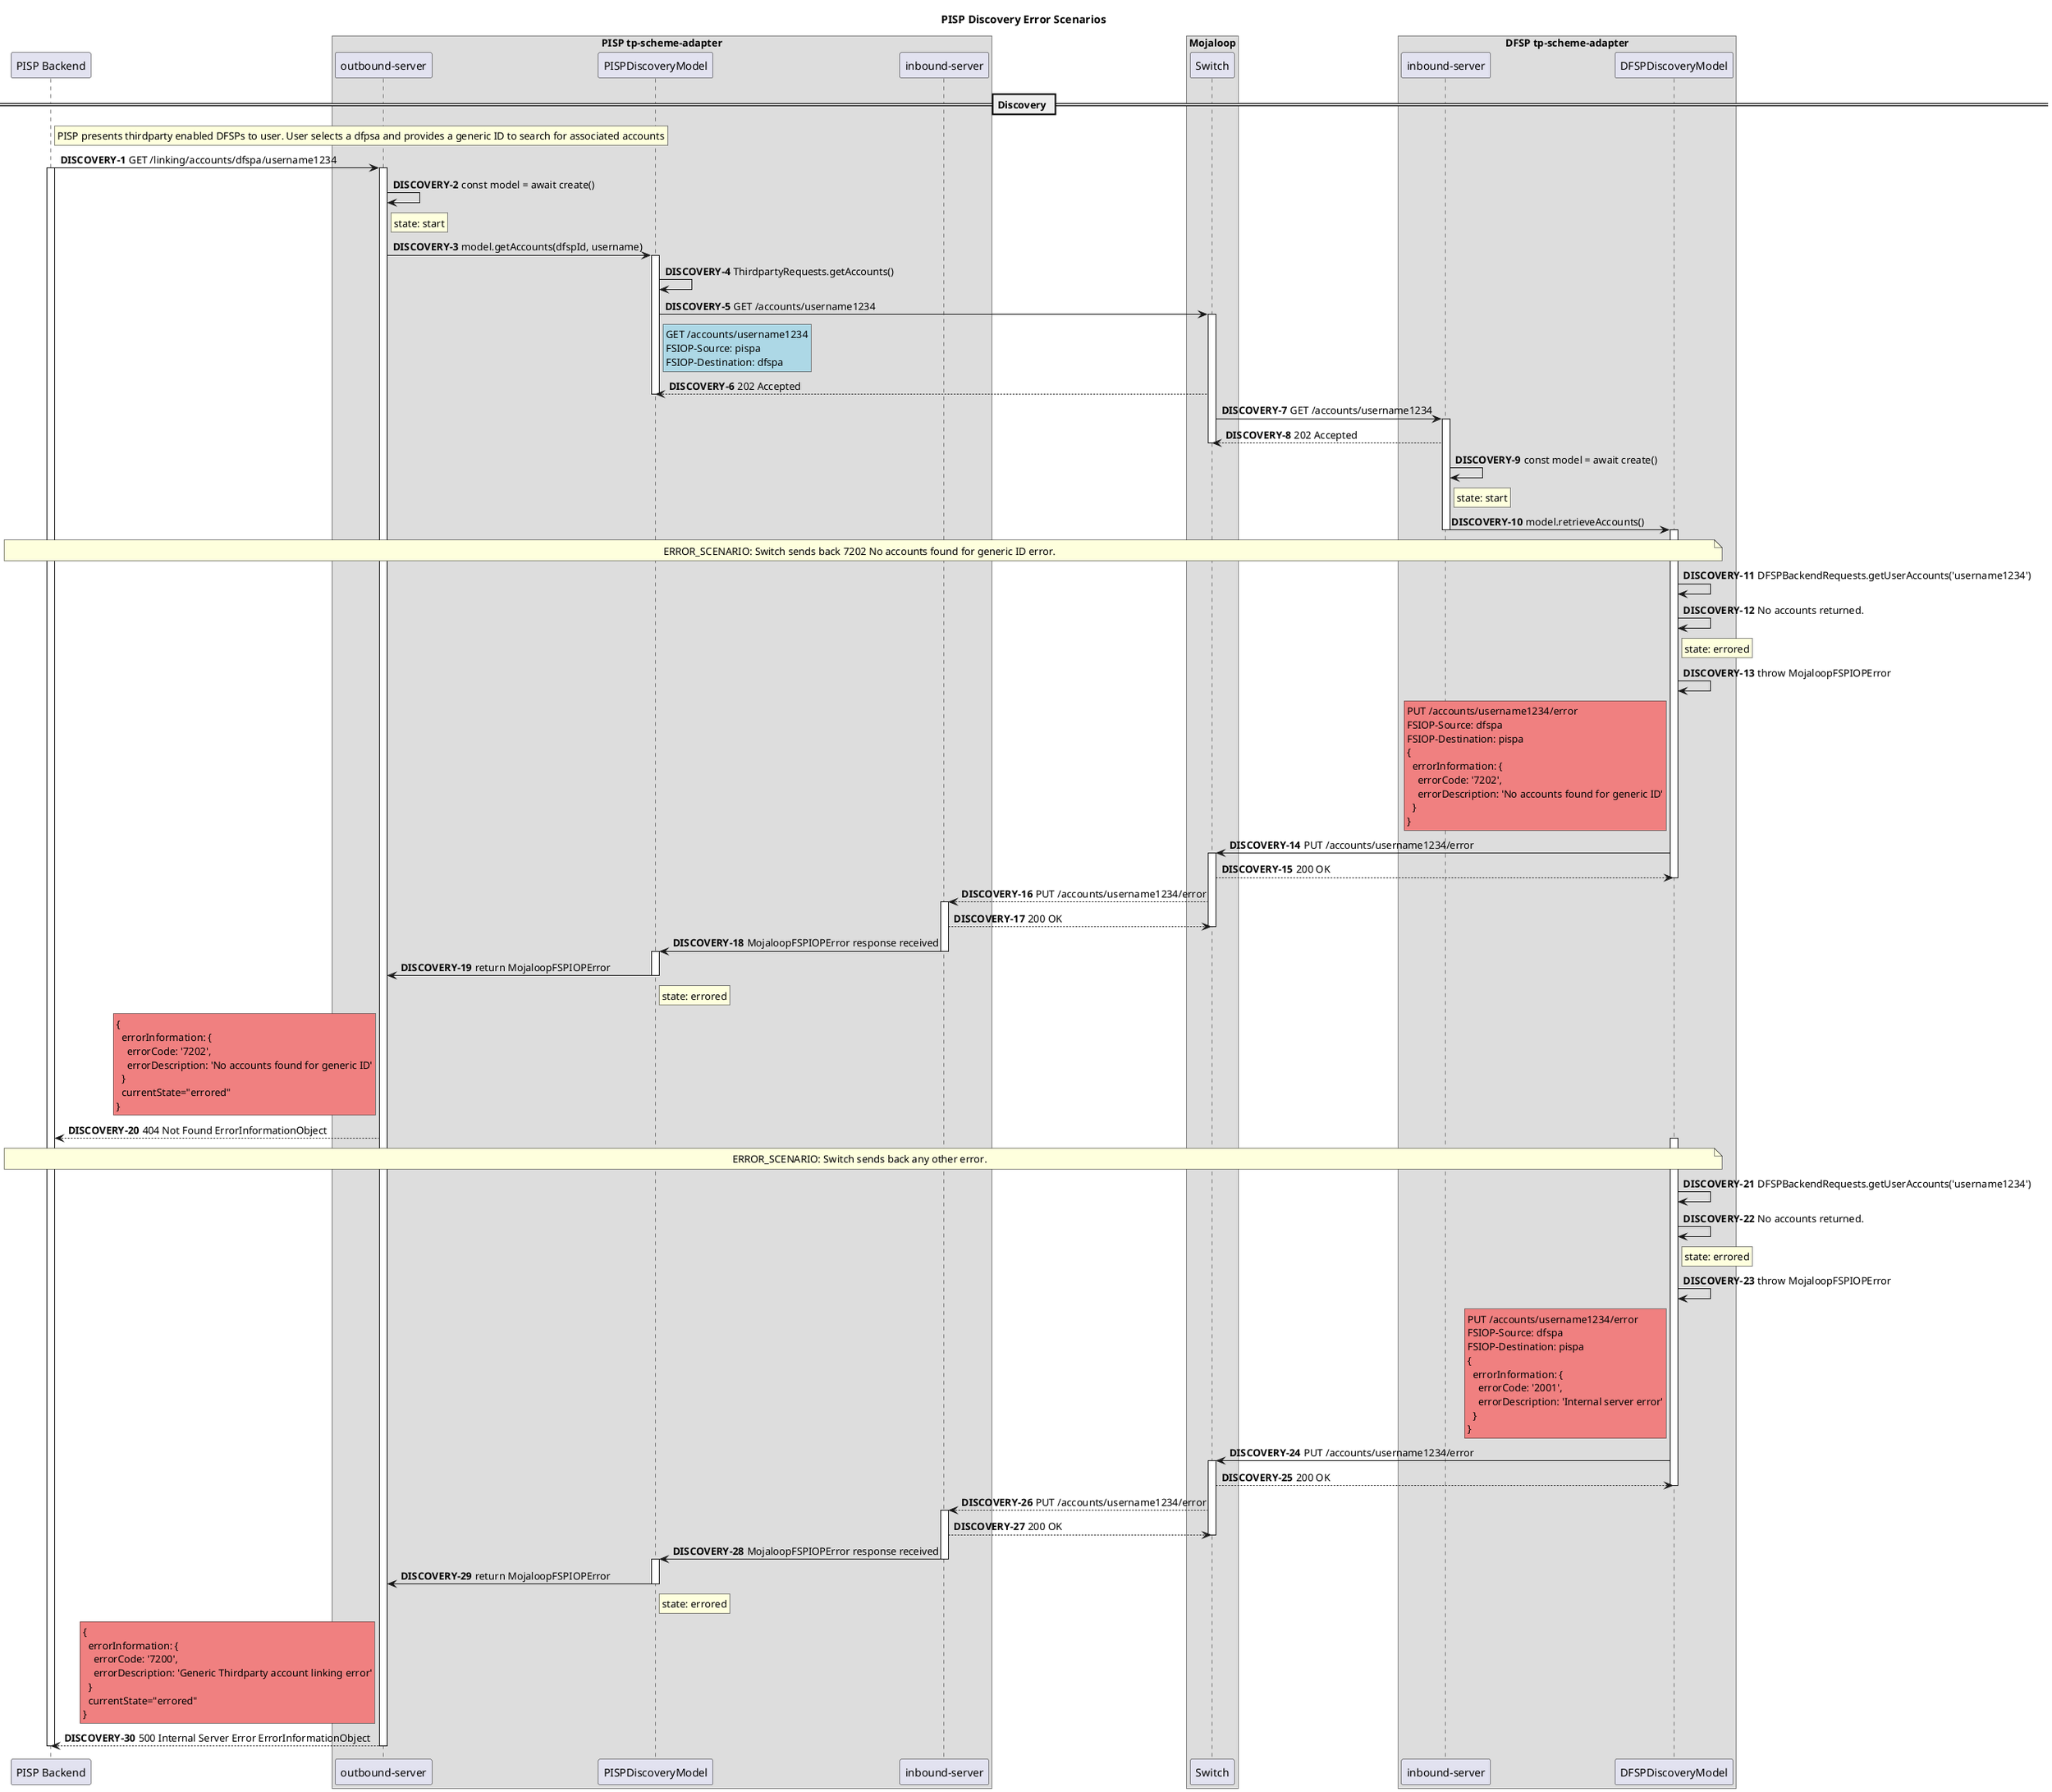 @startuml

title PISP Discovery Error Scenarios

participant "PISP Backend" as PISP
box "PISP tp-scheme-adapter"
  participant "outbound-server" as PISP_TP_OUT
  participant "PISPDiscoveryModel" as PISP_DM
  participant "inbound-server" as PISP_TP_IN
end box
box "Mojaloop"
    participant Switch
end box
box "DFSP tp-scheme-adapter"
  participant "inbound-server" as DFSP_TP_IN
  participant "DFSPDiscoveryModel" as DFSP_DM
end box

== Discovery ==
autonumber 1 "<b>DISCOVERY-#</b>"
rnote right of PISP
PISP presents thirdparty enabled DFSPs to user. User selects a dfpsa and provides a generic ID to search for associated accounts
end note
PISP -> PISP_TP_OUT: GET /linking/accounts/dfspa/username1234

activate PISP
activate PISP_TP_OUT

PISP_TP_OUT -> PISP_TP_OUT: const model = await create()
rnote right of PISP_TP_OUT: state: start
PISP_TP_OUT -> PISP_DM: model.getAccounts(dfspId, username)

activate PISP_DM


PISP_DM -> PISP_DM: ThirdpartyRequests.getAccounts()
PISP_DM -> Switch: GET /accounts/username1234
rnote right of PISP_DM #LightBlue
GET /accounts/username1234
FSIOP-Source: pispa
FSIOP-Destination: dfspa
end note

activate Switch
Switch --> PISP_DM: 202 Accepted
deactivate PISP_DM

Switch -> DFSP_TP_IN: GET /accounts/username1234
activate DFSP_TP_IN
DFSP_TP_IN --> Switch: 202 Accepted
deactivate Switch

DFSP_TP_IN -> DFSP_TP_IN: const model = await create()
rnote right of DFSP_TP_IN: state: start
DFSP_TP_IN -> DFSP_DM: model.retrieveAccounts()
deactivate DFSP_TP_IN

note over PISP, DFSP_DM
  ERROR_SCENARIO: Switch sends back 7202 No accounts found for generic ID error.
end note

activate DFSP_DM
DFSP_DM -> DFSP_DM: DFSPBackendRequests.getUserAccounts('username1234')
DFSP_DM -> DFSP_DM: No accounts returned.
rnote right of DFSP_DM: state: errored
DFSP_DM -> DFSP_DM: throw MojaloopFSPIOPError

rnote left of DFSP_DM #LightCoral
PUT /accounts/username1234/error
FSIOP-Source: dfspa
FSIOP-Destination: pispa
{
  errorInformation: {
    errorCode: '7202',
    errorDescription: 'No accounts found for generic ID'
  }
}
end note

DFSP_DM -> Switch: PUT /accounts/username1234/error
activate Switch
Switch --> DFSP_DM: 200 OK
deactivate DFSP_DM

Switch --> PISP_TP_IN: PUT /accounts/username1234/error
activate PISP_TP_IN
PISP_TP_IN --> Switch: 200 OK
deactivate Switch

PISP_TP_IN -> PISP_DM: MojaloopFSPIOPError response received
deactivate PISP_TP_IN
activate PISP_DM
PISP_DM -> PISP_TP_OUT: return MojaloopFSPIOPError
rnote right of PISP_DM: state: errored
deactivate PISP_DM
rnote left of PISP_TP_OUT #LightCoral
{
  errorInformation: {
    errorCode: '7202',
    errorDescription: 'No accounts found for generic ID'
  }
  currentState="errored"
}
end note
PISP_TP_OUT --> PISP: 404 Not Found ErrorInformationObject

note over PISP, DFSP_DM
  ERROR_SCENARIO: Switch sends back any other error.
end note

activate DFSP_DM
DFSP_DM -> DFSP_DM: DFSPBackendRequests.getUserAccounts('username1234')
DFSP_DM -> DFSP_DM: No accounts returned.
rnote right of DFSP_DM: state: errored
DFSP_DM -> DFSP_DM: throw MojaloopFSPIOPError

rnote left of DFSP_DM #LightCoral
PUT /accounts/username1234/error
FSIOP-Source: dfspa
FSIOP-Destination: pispa
{
  errorInformation: {
    errorCode: '2001',
    errorDescription: 'Internal server error'
  }
}
end note

DFSP_DM -> Switch: PUT /accounts/username1234/error
activate Switch
Switch --> DFSP_DM: 200 OK
deactivate DFSP_DM

Switch --> PISP_TP_IN: PUT /accounts/username1234/error
activate PISP_TP_IN
PISP_TP_IN --> Switch: 200 OK
deactivate Switch

PISP_TP_IN -> PISP_DM: MojaloopFSPIOPError response received
deactivate PISP_TP_IN
activate PISP_DM
PISP_DM -> PISP_TP_OUT: return MojaloopFSPIOPError
rnote right of PISP_DM: state: errored
deactivate PISP_DM
rnote left of PISP_TP_OUT #LightCoral
{
  errorInformation: {
    errorCode: '7200',
    errorDescription: 'Generic Thirdparty account linking error'
  }
  currentState="errored"
}
end note
PISP_TP_OUT --> PISP: 500 Internal Server Error ErrorInformationObject

deactivate PISP_TP_OUT
deactivate PISP

@enduml
